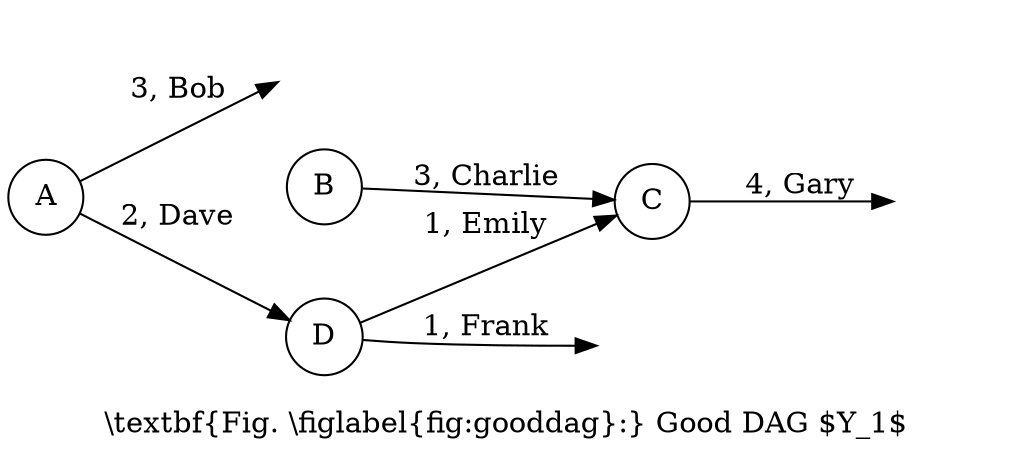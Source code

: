 digraph G {
  graph [
    texmode=raw,
    label="\\textbf{Fig. \\figlabel{fig:gooddag}:} Good DAG $Y_1$"
  ];
  node [shape="circle", texmode=math];
  edge [texmode=math];
  rankdir=LR;

  A -> foo [label="3, Bob"];
  A -> D [label="2, Dave"];
  B -> C [label="3, Charlie"];
  D -> C [label="1, Emily"];
  C -> baz [label="4, Gary"];
  D -> bar [label="1, Frank"];

  foo [style=invis];
  bar [style=invis];
  baz [style=invis];

  {
    graph [texlbl=""];
    rank=same;
    rankdir=TD;
    B -> D [style=invis];
  }
}
